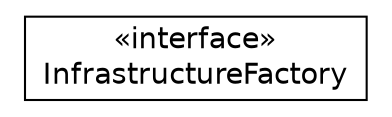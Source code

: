 #!/usr/local/bin/dot
#
# Class diagram 
# Generated by UMLGraph version 5.1 (http://www.umlgraph.org/)
#

digraph G {
	edge [fontname="Helvetica",fontsize=10,labelfontname="Helvetica",labelfontsize=10];
	node [fontname="Helvetica",fontsize=10,shape=plaintext];
	nodesep=0.25;
	ranksep=0.5;
	// jason.infra.InfrastructureFactory
	c2894 [label=<<table title="jason.infra.InfrastructureFactory" border="0" cellborder="1" cellspacing="0" cellpadding="2" port="p" href="./InfrastructureFactory.html">
		<tr><td><table border="0" cellspacing="0" cellpadding="1">
<tr><td align="center" balign="center"> &#171;interface&#187; </td></tr>
<tr><td align="center" balign="center"> InfrastructureFactory </td></tr>
		</table></td></tr>
		</table>>, fontname="Helvetica", fontcolor="black", fontsize=14.0];
}

